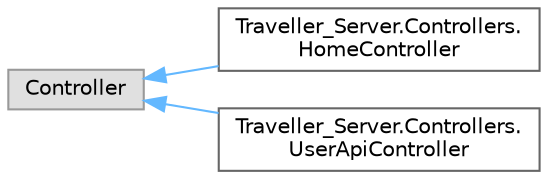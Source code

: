 digraph "Graphical Class Hierarchy"
{
 // LATEX_PDF_SIZE
  bgcolor="transparent";
  edge [fontname=Helvetica,fontsize=10,labelfontname=Helvetica,labelfontsize=10];
  node [fontname=Helvetica,fontsize=10,shape=box,height=0.2,width=0.4];
  rankdir="LR";
  Node0 [label="Controller",height=0.2,width=0.4,color="grey60", fillcolor="#E0E0E0", style="filled",tooltip=" "];
  Node0 -> Node1 [dir="back",color="steelblue1",style="solid"];
  Node1 [label="Traveller_Server.Controllers.\lHomeController",height=0.2,width=0.4,color="grey40", fillcolor="white", style="filled",URL="$class_traveller___server_1_1_controllers_1_1_home_controller.html",tooltip="Controller for accessing the starting pages of the server website."];
  Node0 -> Node2 [dir="back",color="steelblue1",style="solid"];
  Node2 [label="Traveller_Server.Controllers.\lUserApiController",height=0.2,width=0.4,color="grey40", fillcolor="white", style="filled",URL="$class_traveller___server_1_1_controllers_1_1_user_api_controller.html",tooltip="API Controller for CRUD actions for Users."];
}
